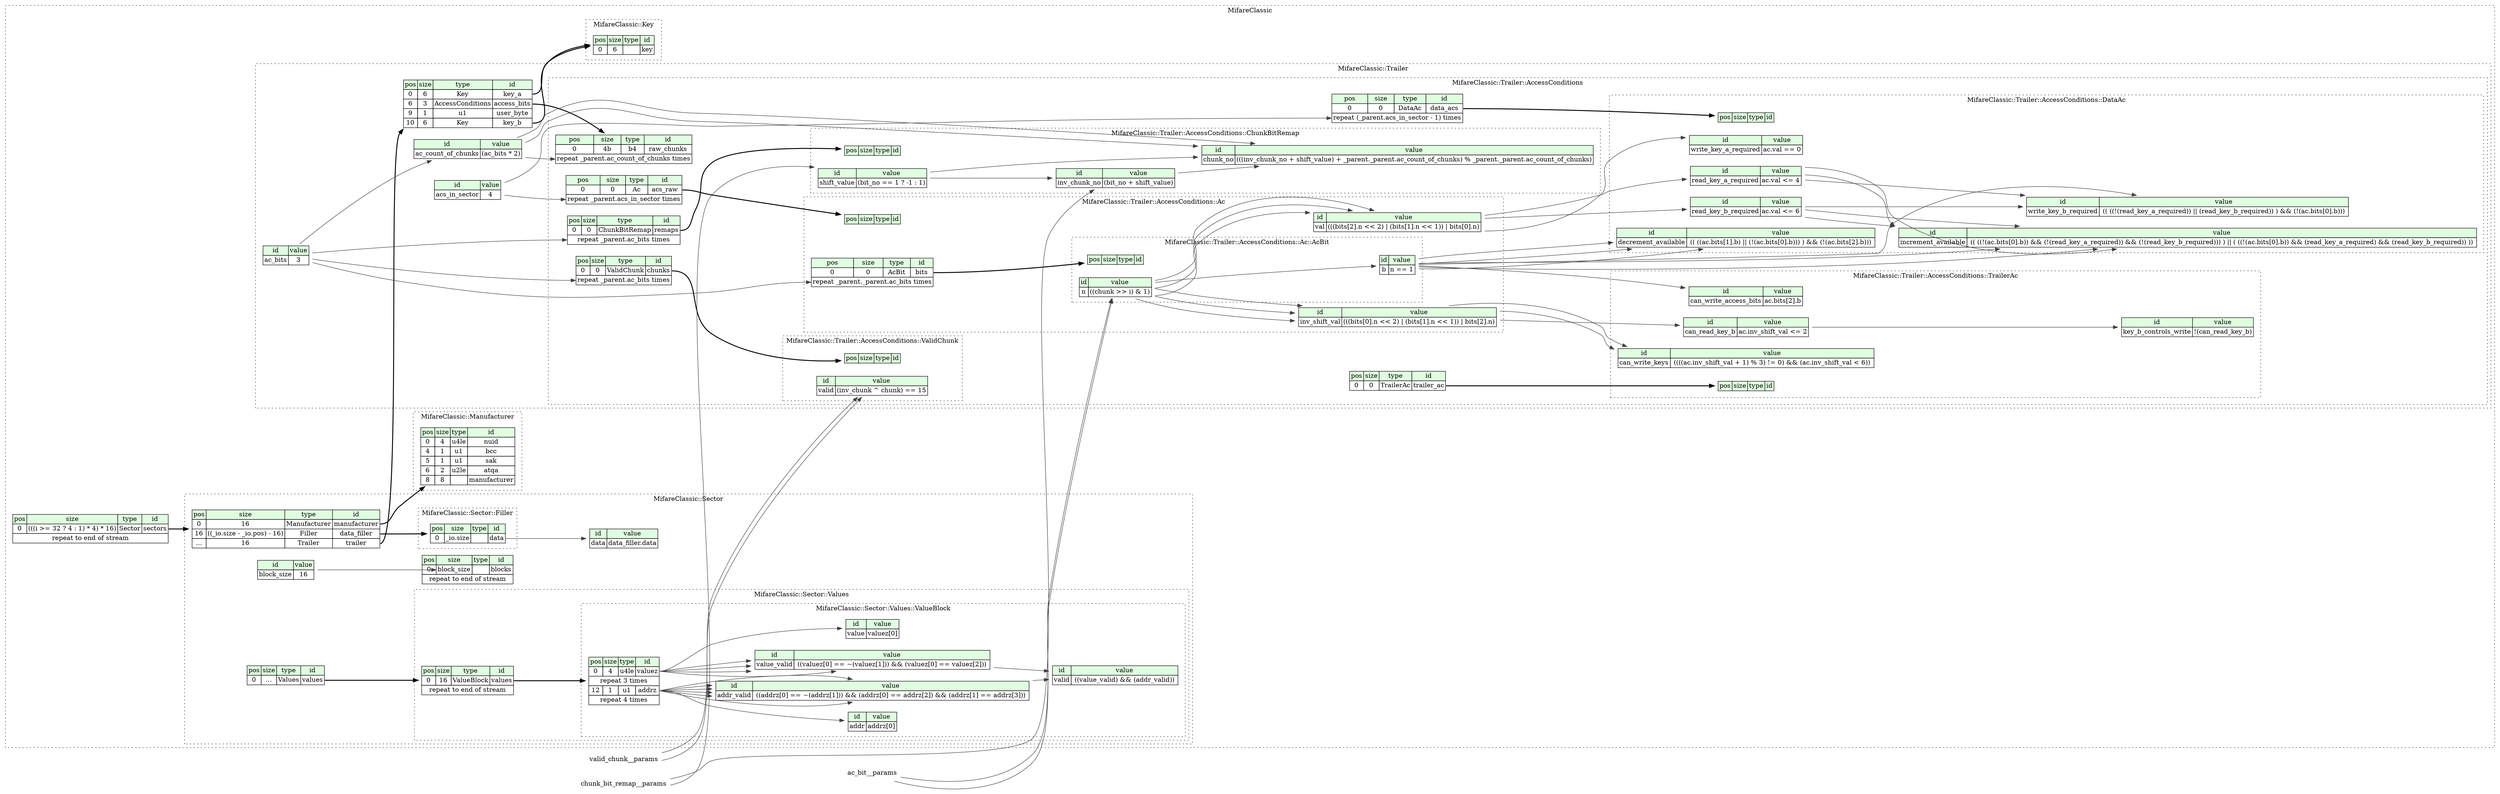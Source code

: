 digraph {
	rankdir=LR;
	node [shape=plaintext];
	subgraph cluster__mifare_classic {
		label="MifareClassic";
		graph[style=dotted];

		mifare_classic__seq [label=<<TABLE BORDER="0" CELLBORDER="1" CELLSPACING="0">
			<TR><TD BGCOLOR="#E0FFE0">pos</TD><TD BGCOLOR="#E0FFE0">size</TD><TD BGCOLOR="#E0FFE0">type</TD><TD BGCOLOR="#E0FFE0">id</TD></TR>
			<TR><TD PORT="sectors_pos">0</TD><TD PORT="sectors_size">(((i &gt;= 32 ? 4 : 1) * 4) * 16)</TD><TD>Sector</TD><TD PORT="sectors_type">sectors</TD></TR>
			<TR><TD COLSPAN="4" PORT="sectors__repeat">repeat to end of stream</TD></TR>
		</TABLE>>];
		subgraph cluster__key {
			label="MifareClassic::Key";
			graph[style=dotted];

			key__seq [label=<<TABLE BORDER="0" CELLBORDER="1" CELLSPACING="0">
				<TR><TD BGCOLOR="#E0FFE0">pos</TD><TD BGCOLOR="#E0FFE0">size</TD><TD BGCOLOR="#E0FFE0">type</TD><TD BGCOLOR="#E0FFE0">id</TD></TR>
				<TR><TD PORT="key_pos">0</TD><TD PORT="key_size">6</TD><TD></TD><TD PORT="key_type">key</TD></TR>
			</TABLE>>];
		}
		subgraph cluster__sector {
			label="MifareClassic::Sector";
			graph[style=dotted];

			sector__seq [label=<<TABLE BORDER="0" CELLBORDER="1" CELLSPACING="0">
				<TR><TD BGCOLOR="#E0FFE0">pos</TD><TD BGCOLOR="#E0FFE0">size</TD><TD BGCOLOR="#E0FFE0">type</TD><TD BGCOLOR="#E0FFE0">id</TD></TR>
				<TR><TD PORT="manufacturer_pos">0</TD><TD PORT="manufacturer_size">16</TD><TD>Manufacturer</TD><TD PORT="manufacturer_type">manufacturer</TD></TR>
				<TR><TD PORT="data_filler_pos">16</TD><TD PORT="data_filler_size">((_io.size - _io.pos) - 16)</TD><TD>Filler</TD><TD PORT="data_filler_type">data_filler</TD></TR>
				<TR><TD PORT="trailer_pos">...</TD><TD PORT="trailer_size">16</TD><TD>Trailer</TD><TD PORT="trailer_type">trailer</TD></TR>
			</TABLE>>];
			sector__inst__block_size [label=<<TABLE BORDER="0" CELLBORDER="1" CELLSPACING="0">
				<TR><TD BGCOLOR="#E0FFE0">id</TD><TD BGCOLOR="#E0FFE0">value</TD></TR>
				<TR><TD>block_size</TD><TD>16</TD></TR>
			</TABLE>>];
			sector__inst__data [label=<<TABLE BORDER="0" CELLBORDER="1" CELLSPACING="0">
				<TR><TD BGCOLOR="#E0FFE0">id</TD><TD BGCOLOR="#E0FFE0">value</TD></TR>
				<TR><TD>data</TD><TD>data_filler.data</TD></TR>
			</TABLE>>];
			sector__inst__blocks [label=<<TABLE BORDER="0" CELLBORDER="1" CELLSPACING="0">
				<TR><TD BGCOLOR="#E0FFE0">pos</TD><TD BGCOLOR="#E0FFE0">size</TD><TD BGCOLOR="#E0FFE0">type</TD><TD BGCOLOR="#E0FFE0">id</TD></TR>
				<TR><TD PORT="blocks_pos">0</TD><TD PORT="blocks_size">block_size</TD><TD></TD><TD PORT="blocks_type">blocks</TD></TR>
				<TR><TD COLSPAN="4" PORT="blocks__repeat">repeat to end of stream</TD></TR>
			</TABLE>>];
			sector__inst__values [label=<<TABLE BORDER="0" CELLBORDER="1" CELLSPACING="0">
				<TR><TD BGCOLOR="#E0FFE0">pos</TD><TD BGCOLOR="#E0FFE0">size</TD><TD BGCOLOR="#E0FFE0">type</TD><TD BGCOLOR="#E0FFE0">id</TD></TR>
				<TR><TD PORT="values_pos">0</TD><TD PORT="values_size">...</TD><TD>Values</TD><TD PORT="values_type">values</TD></TR>
			</TABLE>>];
			subgraph cluster__values {
				label="MifareClassic::Sector::Values";
				graph[style=dotted];

				values__seq [label=<<TABLE BORDER="0" CELLBORDER="1" CELLSPACING="0">
					<TR><TD BGCOLOR="#E0FFE0">pos</TD><TD BGCOLOR="#E0FFE0">size</TD><TD BGCOLOR="#E0FFE0">type</TD><TD BGCOLOR="#E0FFE0">id</TD></TR>
					<TR><TD PORT="values_pos">0</TD><TD PORT="values_size">16</TD><TD>ValueBlock</TD><TD PORT="values_type">values</TD></TR>
					<TR><TD COLSPAN="4" PORT="values__repeat">repeat to end of stream</TD></TR>
				</TABLE>>];
				subgraph cluster__value_block {
					label="MifareClassic::Sector::Values::ValueBlock";
					graph[style=dotted];

					value_block__seq [label=<<TABLE BORDER="0" CELLBORDER="1" CELLSPACING="0">
						<TR><TD BGCOLOR="#E0FFE0">pos</TD><TD BGCOLOR="#E0FFE0">size</TD><TD BGCOLOR="#E0FFE0">type</TD><TD BGCOLOR="#E0FFE0">id</TD></TR>
						<TR><TD PORT="valuez_pos">0</TD><TD PORT="valuez_size">4</TD><TD>u4le</TD><TD PORT="valuez_type">valuez</TD></TR>
						<TR><TD COLSPAN="4" PORT="valuez__repeat">repeat 3 times</TD></TR>
						<TR><TD PORT="addrz_pos">12</TD><TD PORT="addrz_size">1</TD><TD>u1</TD><TD PORT="addrz_type">addrz</TD></TR>
						<TR><TD COLSPAN="4" PORT="addrz__repeat">repeat 4 times</TD></TR>
					</TABLE>>];
					value_block__inst__addr [label=<<TABLE BORDER="0" CELLBORDER="1" CELLSPACING="0">
						<TR><TD BGCOLOR="#E0FFE0">id</TD><TD BGCOLOR="#E0FFE0">value</TD></TR>
						<TR><TD>addr</TD><TD>addrz[0]</TD></TR>
					</TABLE>>];
					value_block__inst__addr_valid [label=<<TABLE BORDER="0" CELLBORDER="1" CELLSPACING="0">
						<TR><TD BGCOLOR="#E0FFE0">id</TD><TD BGCOLOR="#E0FFE0">value</TD></TR>
						<TR><TD>addr_valid</TD><TD> ((addrz[0] == ~(addrz[1])) &amp;&amp; (addrz[0] == addrz[2]) &amp;&amp; (addrz[1] == addrz[3])) </TD></TR>
					</TABLE>>];
					value_block__inst__valid [label=<<TABLE BORDER="0" CELLBORDER="1" CELLSPACING="0">
						<TR><TD BGCOLOR="#E0FFE0">id</TD><TD BGCOLOR="#E0FFE0">value</TD></TR>
						<TR><TD>valid</TD><TD> ((value_valid) &amp;&amp; (addr_valid)) </TD></TR>
					</TABLE>>];
					value_block__inst__value_valid [label=<<TABLE BORDER="0" CELLBORDER="1" CELLSPACING="0">
						<TR><TD BGCOLOR="#E0FFE0">id</TD><TD BGCOLOR="#E0FFE0">value</TD></TR>
						<TR><TD>value_valid</TD><TD> ((valuez[0] == ~(valuez[1])) &amp;&amp; (valuez[0] == valuez[2])) </TD></TR>
					</TABLE>>];
					value_block__inst__value [label=<<TABLE BORDER="0" CELLBORDER="1" CELLSPACING="0">
						<TR><TD BGCOLOR="#E0FFE0">id</TD><TD BGCOLOR="#E0FFE0">value</TD></TR>
						<TR><TD>value</TD><TD>valuez[0]</TD></TR>
					</TABLE>>];
				}
			}
			subgraph cluster__filler {
				label="MifareClassic::Sector::Filler";
				graph[style=dotted];

				filler__seq [label=<<TABLE BORDER="0" CELLBORDER="1" CELLSPACING="0">
					<TR><TD BGCOLOR="#E0FFE0">pos</TD><TD BGCOLOR="#E0FFE0">size</TD><TD BGCOLOR="#E0FFE0">type</TD><TD BGCOLOR="#E0FFE0">id</TD></TR>
					<TR><TD PORT="data_pos">0</TD><TD PORT="data_size">_io.size</TD><TD></TD><TD PORT="data_type">data</TD></TR>
				</TABLE>>];
			}
		}
		subgraph cluster__manufacturer {
			label="MifareClassic::Manufacturer";
			graph[style=dotted];

			manufacturer__seq [label=<<TABLE BORDER="0" CELLBORDER="1" CELLSPACING="0">
				<TR><TD BGCOLOR="#E0FFE0">pos</TD><TD BGCOLOR="#E0FFE0">size</TD><TD BGCOLOR="#E0FFE0">type</TD><TD BGCOLOR="#E0FFE0">id</TD></TR>
				<TR><TD PORT="nuid_pos">0</TD><TD PORT="nuid_size">4</TD><TD>u4le</TD><TD PORT="nuid_type">nuid</TD></TR>
				<TR><TD PORT="bcc_pos">4</TD><TD PORT="bcc_size">1</TD><TD>u1</TD><TD PORT="bcc_type">bcc</TD></TR>
				<TR><TD PORT="sak_pos">5</TD><TD PORT="sak_size">1</TD><TD>u1</TD><TD PORT="sak_type">sak</TD></TR>
				<TR><TD PORT="atqa_pos">6</TD><TD PORT="atqa_size">2</TD><TD>u2le</TD><TD PORT="atqa_type">atqa</TD></TR>
				<TR><TD PORT="manufacturer_pos">8</TD><TD PORT="manufacturer_size">8</TD><TD></TD><TD PORT="manufacturer_type">manufacturer</TD></TR>
			</TABLE>>];
		}
		subgraph cluster__trailer {
			label="MifareClassic::Trailer";
			graph[style=dotted];

			trailer__seq [label=<<TABLE BORDER="0" CELLBORDER="1" CELLSPACING="0">
				<TR><TD BGCOLOR="#E0FFE0">pos</TD><TD BGCOLOR="#E0FFE0">size</TD><TD BGCOLOR="#E0FFE0">type</TD><TD BGCOLOR="#E0FFE0">id</TD></TR>
				<TR><TD PORT="key_a_pos">0</TD><TD PORT="key_a_size">6</TD><TD>Key</TD><TD PORT="key_a_type">key_a</TD></TR>
				<TR><TD PORT="access_bits_pos">6</TD><TD PORT="access_bits_size">3</TD><TD>AccessConditions</TD><TD PORT="access_bits_type">access_bits</TD></TR>
				<TR><TD PORT="user_byte_pos">9</TD><TD PORT="user_byte_size">1</TD><TD>u1</TD><TD PORT="user_byte_type">user_byte</TD></TR>
				<TR><TD PORT="key_b_pos">10</TD><TD PORT="key_b_size">6</TD><TD>Key</TD><TD PORT="key_b_type">key_b</TD></TR>
			</TABLE>>];
			trailer__inst__ac_bits [label=<<TABLE BORDER="0" CELLBORDER="1" CELLSPACING="0">
				<TR><TD BGCOLOR="#E0FFE0">id</TD><TD BGCOLOR="#E0FFE0">value</TD></TR>
				<TR><TD>ac_bits</TD><TD>3</TD></TR>
			</TABLE>>];
			trailer__inst__acs_in_sector [label=<<TABLE BORDER="0" CELLBORDER="1" CELLSPACING="0">
				<TR><TD BGCOLOR="#E0FFE0">id</TD><TD BGCOLOR="#E0FFE0">value</TD></TR>
				<TR><TD>acs_in_sector</TD><TD>4</TD></TR>
			</TABLE>>];
			trailer__inst__ac_count_of_chunks [label=<<TABLE BORDER="0" CELLBORDER="1" CELLSPACING="0">
				<TR><TD BGCOLOR="#E0FFE0">id</TD><TD BGCOLOR="#E0FFE0">value</TD></TR>
				<TR><TD>ac_count_of_chunks</TD><TD>(ac_bits * 2)</TD></TR>
			</TABLE>>];
			subgraph cluster__access_conditions {
				label="MifareClassic::Trailer::AccessConditions";
				graph[style=dotted];

				access_conditions__seq [label=<<TABLE BORDER="0" CELLBORDER="1" CELLSPACING="0">
					<TR><TD BGCOLOR="#E0FFE0">pos</TD><TD BGCOLOR="#E0FFE0">size</TD><TD BGCOLOR="#E0FFE0">type</TD><TD BGCOLOR="#E0FFE0">id</TD></TR>
					<TR><TD PORT="raw_chunks_pos">0</TD><TD PORT="raw_chunks_size">4b</TD><TD>b4</TD><TD PORT="raw_chunks_type">raw_chunks</TD></TR>
					<TR><TD COLSPAN="4" PORT="raw_chunks__repeat">repeat _parent.ac_count_of_chunks times</TD></TR>
				</TABLE>>];
				access_conditions__inst__data_acs [label=<<TABLE BORDER="0" CELLBORDER="1" CELLSPACING="0">
					<TR><TD BGCOLOR="#E0FFE0">pos</TD><TD BGCOLOR="#E0FFE0">size</TD><TD BGCOLOR="#E0FFE0">type</TD><TD BGCOLOR="#E0FFE0">id</TD></TR>
					<TR><TD PORT="data_acs_pos">0</TD><TD PORT="data_acs_size">0</TD><TD>DataAc</TD><TD PORT="data_acs_type">data_acs</TD></TR>
					<TR><TD COLSPAN="4" PORT="data_acs__repeat">repeat (_parent.acs_in_sector - 1) times</TD></TR>
				</TABLE>>];
				access_conditions__inst__remaps [label=<<TABLE BORDER="0" CELLBORDER="1" CELLSPACING="0">
					<TR><TD BGCOLOR="#E0FFE0">pos</TD><TD BGCOLOR="#E0FFE0">size</TD><TD BGCOLOR="#E0FFE0">type</TD><TD BGCOLOR="#E0FFE0">id</TD></TR>
					<TR><TD PORT="remaps_pos">0</TD><TD PORT="remaps_size">0</TD><TD>ChunkBitRemap</TD><TD PORT="remaps_type">remaps</TD></TR>
					<TR><TD COLSPAN="4" PORT="remaps__repeat">repeat _parent.ac_bits times</TD></TR>
				</TABLE>>];
				access_conditions__inst__acs_raw [label=<<TABLE BORDER="0" CELLBORDER="1" CELLSPACING="0">
					<TR><TD BGCOLOR="#E0FFE0">pos</TD><TD BGCOLOR="#E0FFE0">size</TD><TD BGCOLOR="#E0FFE0">type</TD><TD BGCOLOR="#E0FFE0">id</TD></TR>
					<TR><TD PORT="acs_raw_pos">0</TD><TD PORT="acs_raw_size">0</TD><TD>Ac</TD><TD PORT="acs_raw_type">acs_raw</TD></TR>
					<TR><TD COLSPAN="4" PORT="acs_raw__repeat">repeat _parent.acs_in_sector times</TD></TR>
				</TABLE>>];
				access_conditions__inst__trailer_ac [label=<<TABLE BORDER="0" CELLBORDER="1" CELLSPACING="0">
					<TR><TD BGCOLOR="#E0FFE0">pos</TD><TD BGCOLOR="#E0FFE0">size</TD><TD BGCOLOR="#E0FFE0">type</TD><TD BGCOLOR="#E0FFE0">id</TD></TR>
					<TR><TD PORT="trailer_ac_pos">0</TD><TD PORT="trailer_ac_size">0</TD><TD>TrailerAc</TD><TD PORT="trailer_ac_type">trailer_ac</TD></TR>
				</TABLE>>];
				access_conditions__inst__chunks [label=<<TABLE BORDER="0" CELLBORDER="1" CELLSPACING="0">
					<TR><TD BGCOLOR="#E0FFE0">pos</TD><TD BGCOLOR="#E0FFE0">size</TD><TD BGCOLOR="#E0FFE0">type</TD><TD BGCOLOR="#E0FFE0">id</TD></TR>
					<TR><TD PORT="chunks_pos">0</TD><TD PORT="chunks_size">0</TD><TD>ValidChunk</TD><TD PORT="chunks_type">chunks</TD></TR>
					<TR><TD COLSPAN="4" PORT="chunks__repeat">repeat _parent.ac_bits times</TD></TR>
				</TABLE>>];
				subgraph cluster__trailer_ac {
					label="MifareClassic::Trailer::AccessConditions::TrailerAc";
					graph[style=dotted];

					trailer_ac__seq [label=<<TABLE BORDER="0" CELLBORDER="1" CELLSPACING="0">
						<TR><TD BGCOLOR="#E0FFE0">pos</TD><TD BGCOLOR="#E0FFE0">size</TD><TD BGCOLOR="#E0FFE0">type</TD><TD BGCOLOR="#E0FFE0">id</TD></TR>
					</TABLE>>];
					trailer_ac__inst__can_read_key_b [label=<<TABLE BORDER="0" CELLBORDER="1" CELLSPACING="0">
						<TR><TD BGCOLOR="#E0FFE0">id</TD><TD BGCOLOR="#E0FFE0">value</TD></TR>
						<TR><TD>can_read_key_b</TD><TD>ac.inv_shift_val &lt;= 2</TD></TR>
					</TABLE>>];
					trailer_ac__inst__can_write_keys [label=<<TABLE BORDER="0" CELLBORDER="1" CELLSPACING="0">
						<TR><TD BGCOLOR="#E0FFE0">id</TD><TD BGCOLOR="#E0FFE0">value</TD></TR>
						<TR><TD>can_write_keys</TD><TD> ((((ac.inv_shift_val + 1) % 3) != 0) &amp;&amp; (ac.inv_shift_val &lt; 6)) </TD></TR>
					</TABLE>>];
					trailer_ac__inst__can_write_access_bits [label=<<TABLE BORDER="0" CELLBORDER="1" CELLSPACING="0">
						<TR><TD BGCOLOR="#E0FFE0">id</TD><TD BGCOLOR="#E0FFE0">value</TD></TR>
						<TR><TD>can_write_access_bits</TD><TD>ac.bits[2].b</TD></TR>
					</TABLE>>];
					trailer_ac__inst__key_b_controls_write [label=<<TABLE BORDER="0" CELLBORDER="1" CELLSPACING="0">
						<TR><TD BGCOLOR="#E0FFE0">id</TD><TD BGCOLOR="#E0FFE0">value</TD></TR>
						<TR><TD>key_b_controls_write</TD><TD>!(can_read_key_b)</TD></TR>
					</TABLE>>];
				}
				subgraph cluster__chunk_bit_remap {
					label="MifareClassic::Trailer::AccessConditions::ChunkBitRemap";
					graph[style=dotted];

					chunk_bit_remap__seq [label=<<TABLE BORDER="0" CELLBORDER="1" CELLSPACING="0">
						<TR><TD BGCOLOR="#E0FFE0">pos</TD><TD BGCOLOR="#E0FFE0">size</TD><TD BGCOLOR="#E0FFE0">type</TD><TD BGCOLOR="#E0FFE0">id</TD></TR>
					</TABLE>>];
					chunk_bit_remap__inst__shift_value [label=<<TABLE BORDER="0" CELLBORDER="1" CELLSPACING="0">
						<TR><TD BGCOLOR="#E0FFE0">id</TD><TD BGCOLOR="#E0FFE0">value</TD></TR>
						<TR><TD>shift_value</TD><TD>(bit_no == 1 ? -1 : 1)</TD></TR>
					</TABLE>>];
					chunk_bit_remap__inst__chunk_no [label=<<TABLE BORDER="0" CELLBORDER="1" CELLSPACING="0">
						<TR><TD BGCOLOR="#E0FFE0">id</TD><TD BGCOLOR="#E0FFE0">value</TD></TR>
						<TR><TD>chunk_no</TD><TD>(((inv_chunk_no + shift_value) + _parent._parent.ac_count_of_chunks) % _parent._parent.ac_count_of_chunks)</TD></TR>
					</TABLE>>];
					chunk_bit_remap__inst__inv_chunk_no [label=<<TABLE BORDER="0" CELLBORDER="1" CELLSPACING="0">
						<TR><TD BGCOLOR="#E0FFE0">id</TD><TD BGCOLOR="#E0FFE0">value</TD></TR>
						<TR><TD>inv_chunk_no</TD><TD>(bit_no + shift_value)</TD></TR>
					</TABLE>>];
				}
				subgraph cluster__data_ac {
					label="MifareClassic::Trailer::AccessConditions::DataAc";
					graph[style=dotted];

					data_ac__seq [label=<<TABLE BORDER="0" CELLBORDER="1" CELLSPACING="0">
						<TR><TD BGCOLOR="#E0FFE0">pos</TD><TD BGCOLOR="#E0FFE0">size</TD><TD BGCOLOR="#E0FFE0">type</TD><TD BGCOLOR="#E0FFE0">id</TD></TR>
					</TABLE>>];
					data_ac__inst__read_key_a_required [label=<<TABLE BORDER="0" CELLBORDER="1" CELLSPACING="0">
						<TR><TD BGCOLOR="#E0FFE0">id</TD><TD BGCOLOR="#E0FFE0">value</TD></TR>
						<TR><TD>read_key_a_required</TD><TD>ac.val &lt;= 4</TD></TR>
					</TABLE>>];
					data_ac__inst__write_key_b_required [label=<<TABLE BORDER="0" CELLBORDER="1" CELLSPACING="0">
						<TR><TD BGCOLOR="#E0FFE0">id</TD><TD BGCOLOR="#E0FFE0">value</TD></TR>
						<TR><TD>write_key_b_required</TD><TD> (( ((!(read_key_a_required)) || (read_key_b_required)) ) &amp;&amp; (!(ac.bits[0].b))) </TD></TR>
					</TABLE>>];
					data_ac__inst__write_key_a_required [label=<<TABLE BORDER="0" CELLBORDER="1" CELLSPACING="0">
						<TR><TD BGCOLOR="#E0FFE0">id</TD><TD BGCOLOR="#E0FFE0">value</TD></TR>
						<TR><TD>write_key_a_required</TD><TD>ac.val == 0</TD></TR>
					</TABLE>>];
					data_ac__inst__read_key_b_required [label=<<TABLE BORDER="0" CELLBORDER="1" CELLSPACING="0">
						<TR><TD BGCOLOR="#E0FFE0">id</TD><TD BGCOLOR="#E0FFE0">value</TD></TR>
						<TR><TD>read_key_b_required</TD><TD>ac.val &lt;= 6</TD></TR>
					</TABLE>>];
					data_ac__inst__decrement_available [label=<<TABLE BORDER="0" CELLBORDER="1" CELLSPACING="0">
						<TR><TD BGCOLOR="#E0FFE0">id</TD><TD BGCOLOR="#E0FFE0">value</TD></TR>
						<TR><TD>decrement_available</TD><TD> (( ((ac.bits[1].b) || (!(ac.bits[0].b))) ) &amp;&amp; (!(ac.bits[2].b))) </TD></TR>
					</TABLE>>];
					data_ac__inst__increment_available [label=<<TABLE BORDER="0" CELLBORDER="1" CELLSPACING="0">
						<TR><TD BGCOLOR="#E0FFE0">id</TD><TD BGCOLOR="#E0FFE0">value</TD></TR>
						<TR><TD>increment_available</TD><TD> (( ((!(ac.bits[0].b)) &amp;&amp; (!(read_key_a_required)) &amp;&amp; (!(read_key_b_required))) ) || ( ((!(ac.bits[0].b)) &amp;&amp; (read_key_a_required) &amp;&amp; (read_key_b_required)) )) </TD></TR>
					</TABLE>>];
				}
				subgraph cluster__ac {
					label="MifareClassic::Trailer::AccessConditions::Ac";
					graph[style=dotted];

					ac__seq [label=<<TABLE BORDER="0" CELLBORDER="1" CELLSPACING="0">
						<TR><TD BGCOLOR="#E0FFE0">pos</TD><TD BGCOLOR="#E0FFE0">size</TD><TD BGCOLOR="#E0FFE0">type</TD><TD BGCOLOR="#E0FFE0">id</TD></TR>
					</TABLE>>];
					ac__inst__bits [label=<<TABLE BORDER="0" CELLBORDER="1" CELLSPACING="0">
						<TR><TD BGCOLOR="#E0FFE0">pos</TD><TD BGCOLOR="#E0FFE0">size</TD><TD BGCOLOR="#E0FFE0">type</TD><TD BGCOLOR="#E0FFE0">id</TD></TR>
						<TR><TD PORT="bits_pos">0</TD><TD PORT="bits_size">0</TD><TD>AcBit</TD><TD PORT="bits_type">bits</TD></TR>
						<TR><TD COLSPAN="4" PORT="bits__repeat">repeat _parent._parent.ac_bits times</TD></TR>
					</TABLE>>];
					ac__inst__val [label=<<TABLE BORDER="0" CELLBORDER="1" CELLSPACING="0">
						<TR><TD BGCOLOR="#E0FFE0">id</TD><TD BGCOLOR="#E0FFE0">value</TD></TR>
						<TR><TD>val</TD><TD>(((bits[2].n &lt;&lt; 2) | (bits[1].n &lt;&lt; 1)) | bits[0].n)</TD></TR>
					</TABLE>>];
					ac__inst__inv_shift_val [label=<<TABLE BORDER="0" CELLBORDER="1" CELLSPACING="0">
						<TR><TD BGCOLOR="#E0FFE0">id</TD><TD BGCOLOR="#E0FFE0">value</TD></TR>
						<TR><TD>inv_shift_val</TD><TD>(((bits[0].n &lt;&lt; 2) | (bits[1].n &lt;&lt; 1)) | bits[2].n)</TD></TR>
					</TABLE>>];
					subgraph cluster__ac_bit {
						label="MifareClassic::Trailer::AccessConditions::Ac::AcBit";
						graph[style=dotted];

						ac_bit__seq [label=<<TABLE BORDER="0" CELLBORDER="1" CELLSPACING="0">
							<TR><TD BGCOLOR="#E0FFE0">pos</TD><TD BGCOLOR="#E0FFE0">size</TD><TD BGCOLOR="#E0FFE0">type</TD><TD BGCOLOR="#E0FFE0">id</TD></TR>
						</TABLE>>];
						ac_bit__inst__n [label=<<TABLE BORDER="0" CELLBORDER="1" CELLSPACING="0">
							<TR><TD BGCOLOR="#E0FFE0">id</TD><TD BGCOLOR="#E0FFE0">value</TD></TR>
							<TR><TD>n</TD><TD>((chunk &gt;&gt; i) &amp; 1)</TD></TR>
						</TABLE>>];
						ac_bit__inst__b [label=<<TABLE BORDER="0" CELLBORDER="1" CELLSPACING="0">
							<TR><TD BGCOLOR="#E0FFE0">id</TD><TD BGCOLOR="#E0FFE0">value</TD></TR>
							<TR><TD>b</TD><TD>n == 1</TD></TR>
						</TABLE>>];
					}
				}
				subgraph cluster__valid_chunk {
					label="MifareClassic::Trailer::AccessConditions::ValidChunk";
					graph[style=dotted];

					valid_chunk__seq [label=<<TABLE BORDER="0" CELLBORDER="1" CELLSPACING="0">
						<TR><TD BGCOLOR="#E0FFE0">pos</TD><TD BGCOLOR="#E0FFE0">size</TD><TD BGCOLOR="#E0FFE0">type</TD><TD BGCOLOR="#E0FFE0">id</TD></TR>
					</TABLE>>];
					valid_chunk__inst__valid [label=<<TABLE BORDER="0" CELLBORDER="1" CELLSPACING="0">
						<TR><TD BGCOLOR="#E0FFE0">id</TD><TD BGCOLOR="#E0FFE0">value</TD></TR>
						<TR><TD>valid</TD><TD>(inv_chunk ^ chunk) == 15</TD></TR>
					</TABLE>>];
				}
			}
		}
	}
	mifare_classic__seq:sectors_type -> sector__seq [style=bold];
	sector__seq:manufacturer_type -> manufacturer__seq [style=bold];
	sector__seq:data_filler_type -> filler__seq [style=bold];
	sector__seq:trailer_type -> trailer__seq [style=bold];
	filler__seq:data_type -> sector__inst__data [color="#404040"];
	sector__inst__block_size:block_size_type -> sector__inst__blocks:blocks_size [color="#404040"];
	sector__inst__values:values_type -> values__seq [style=bold];
	values__seq:values_type -> value_block__seq [style=bold];
	value_block__seq:addrz_type -> value_block__inst__addr [color="#404040"];
	value_block__seq:addrz_type -> value_block__inst__addr_valid [color="#404040"];
	value_block__seq:addrz_type -> value_block__inst__addr_valid [color="#404040"];
	value_block__seq:addrz_type -> value_block__inst__addr_valid [color="#404040"];
	value_block__seq:addrz_type -> value_block__inst__addr_valid [color="#404040"];
	value_block__seq:addrz_type -> value_block__inst__addr_valid [color="#404040"];
	value_block__seq:addrz_type -> value_block__inst__addr_valid [color="#404040"];
	value_block__inst__value_valid:value_valid_type -> value_block__inst__valid [color="#404040"];
	value_block__inst__addr_valid:addr_valid_type -> value_block__inst__valid [color="#404040"];
	value_block__seq:valuez_type -> value_block__inst__value_valid [color="#404040"];
	value_block__seq:valuez_type -> value_block__inst__value_valid [color="#404040"];
	value_block__seq:valuez_type -> value_block__inst__value_valid [color="#404040"];
	value_block__seq:valuez_type -> value_block__inst__value_valid [color="#404040"];
	value_block__seq:valuez_type -> value_block__inst__value [color="#404040"];
	trailer__seq:key_a_type -> key__seq [style=bold];
	trailer__seq:access_bits_type -> access_conditions__seq [style=bold];
	trailer__seq:key_b_type -> key__seq [style=bold];
	trailer__inst__ac_bits:ac_bits_type -> trailer__inst__ac_count_of_chunks [color="#404040"];
	trailer__inst__ac_count_of_chunks:ac_count_of_chunks_type -> access_conditions__seq:raw_chunks__repeat [color="#404040"];
	access_conditions__inst__data_acs:data_acs_type -> data_ac__seq [style=bold];
	trailer__inst__acs_in_sector:acs_in_sector_type -> access_conditions__inst__data_acs:data_acs__repeat [color="#404040"];
	access_conditions__inst__remaps:remaps_type -> chunk_bit_remap__seq [style=bold];
	trailer__inst__ac_bits:ac_bits_type -> access_conditions__inst__remaps:remaps__repeat [color="#404040"];
	access_conditions__inst__acs_raw:acs_raw_type -> ac__seq [style=bold];
	trailer__inst__acs_in_sector:acs_in_sector_type -> access_conditions__inst__acs_raw:acs_raw__repeat [color="#404040"];
	access_conditions__inst__trailer_ac:trailer_ac_type -> trailer_ac__seq [style=bold];
	access_conditions__inst__chunks:chunks_type -> valid_chunk__seq [style=bold];
	trailer__inst__ac_bits:ac_bits_type -> access_conditions__inst__chunks:chunks__repeat [color="#404040"];
	ac__inst__inv_shift_val:inv_shift_val_type -> trailer_ac__inst__can_read_key_b [color="#404040"];
	ac__inst__inv_shift_val:inv_shift_val_type -> trailer_ac__inst__can_write_keys [color="#404040"];
	ac__inst__inv_shift_val:inv_shift_val_type -> trailer_ac__inst__can_write_keys [color="#404040"];
	ac_bit__inst__b:b_type -> trailer_ac__inst__can_write_access_bits [color="#404040"];
	trailer_ac__inst__can_read_key_b:can_read_key_b_type -> trailer_ac__inst__key_b_controls_write [color="#404040"];
	chunk_bit_remap__params:bit_no_type -> chunk_bit_remap__inst__shift_value [color="#404040"];
	chunk_bit_remap__inst__inv_chunk_no:inv_chunk_no_type -> chunk_bit_remap__inst__chunk_no [color="#404040"];
	chunk_bit_remap__inst__shift_value:shift_value_type -> chunk_bit_remap__inst__chunk_no [color="#404040"];
	trailer__inst__ac_count_of_chunks:ac_count_of_chunks_type -> chunk_bit_remap__inst__chunk_no [color="#404040"];
	trailer__inst__ac_count_of_chunks:ac_count_of_chunks_type -> chunk_bit_remap__inst__chunk_no [color="#404040"];
	chunk_bit_remap__params:bit_no_type -> chunk_bit_remap__inst__inv_chunk_no [color="#404040"];
	chunk_bit_remap__inst__shift_value:shift_value_type -> chunk_bit_remap__inst__inv_chunk_no [color="#404040"];
	ac__inst__val:val_type -> data_ac__inst__read_key_a_required [color="#404040"];
	data_ac__inst__read_key_a_required:read_key_a_required_type -> data_ac__inst__write_key_b_required [color="#404040"];
	data_ac__inst__read_key_b_required:read_key_b_required_type -> data_ac__inst__write_key_b_required [color="#404040"];
	ac_bit__inst__b:b_type -> data_ac__inst__write_key_b_required [color="#404040"];
	ac__inst__val:val_type -> data_ac__inst__write_key_a_required [color="#404040"];
	ac__inst__val:val_type -> data_ac__inst__read_key_b_required [color="#404040"];
	ac_bit__inst__b:b_type -> data_ac__inst__decrement_available [color="#404040"];
	ac_bit__inst__b:b_type -> data_ac__inst__decrement_available [color="#404040"];
	ac_bit__inst__b:b_type -> data_ac__inst__decrement_available [color="#404040"];
	ac_bit__inst__b:b_type -> data_ac__inst__increment_available [color="#404040"];
	data_ac__inst__read_key_a_required:read_key_a_required_type -> data_ac__inst__increment_available [color="#404040"];
	data_ac__inst__read_key_b_required:read_key_b_required_type -> data_ac__inst__increment_available [color="#404040"];
	ac_bit__inst__b:b_type -> data_ac__inst__increment_available [color="#404040"];
	data_ac__inst__read_key_a_required:read_key_a_required_type -> data_ac__inst__increment_available [color="#404040"];
	data_ac__inst__read_key_b_required:read_key_b_required_type -> data_ac__inst__increment_available [color="#404040"];
	ac__inst__bits:bits_type -> ac_bit__seq [style=bold];
	trailer__inst__ac_bits:ac_bits_type -> ac__inst__bits:bits__repeat [color="#404040"];
	ac_bit__inst__n:n_type -> ac__inst__val [color="#404040"];
	ac_bit__inst__n:n_type -> ac__inst__val [color="#404040"];
	ac_bit__inst__n:n_type -> ac__inst__val [color="#404040"];
	ac_bit__inst__n:n_type -> ac__inst__inv_shift_val [color="#404040"];
	ac_bit__inst__n:n_type -> ac__inst__inv_shift_val [color="#404040"];
	ac_bit__inst__n:n_type -> ac__inst__inv_shift_val [color="#404040"];
	ac_bit__params:chunk_type -> ac_bit__inst__n [color="#404040"];
	ac_bit__params:i_type -> ac_bit__inst__n [color="#404040"];
	ac_bit__inst__n:n_type -> ac_bit__inst__b [color="#404040"];
	valid_chunk__params:inv_chunk_type -> valid_chunk__inst__valid [color="#404040"];
	valid_chunk__params:chunk_type -> valid_chunk__inst__valid [color="#404040"];
}
